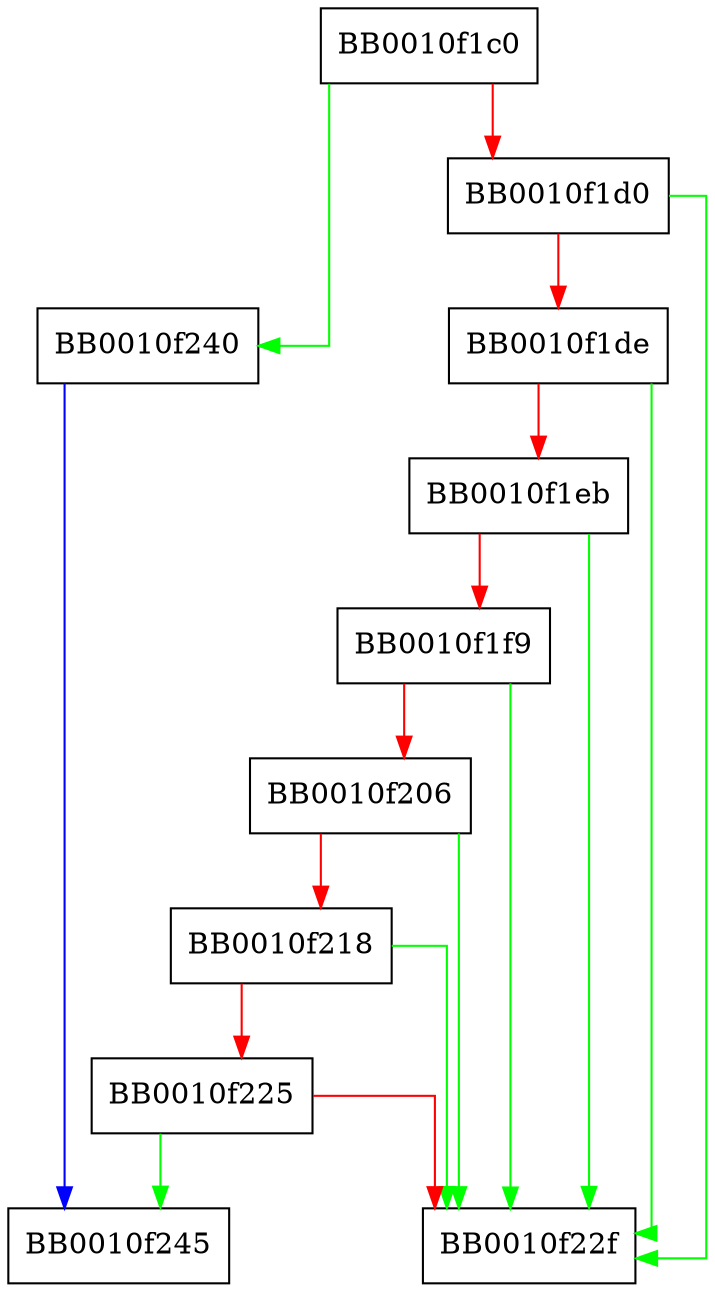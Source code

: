 digraph FUN_0010f1c0 {
  node [shape="box"];
  graph [splines=ortho];
  BB0010f1c0 -> BB0010f240 [color="green"];
  BB0010f1c0 -> BB0010f1d0 [color="red"];
  BB0010f1d0 -> BB0010f22f [color="green"];
  BB0010f1d0 -> BB0010f1de [color="red"];
  BB0010f1de -> BB0010f22f [color="green"];
  BB0010f1de -> BB0010f1eb [color="red"];
  BB0010f1eb -> BB0010f22f [color="green"];
  BB0010f1eb -> BB0010f1f9 [color="red"];
  BB0010f1f9 -> BB0010f22f [color="green"];
  BB0010f1f9 -> BB0010f206 [color="red"];
  BB0010f206 -> BB0010f22f [color="green"];
  BB0010f206 -> BB0010f218 [color="red"];
  BB0010f218 -> BB0010f22f [color="green"];
  BB0010f218 -> BB0010f225 [color="red"];
  BB0010f225 -> BB0010f245 [color="green"];
  BB0010f225 -> BB0010f22f [color="red"];
  BB0010f240 -> BB0010f245 [color="blue"];
}